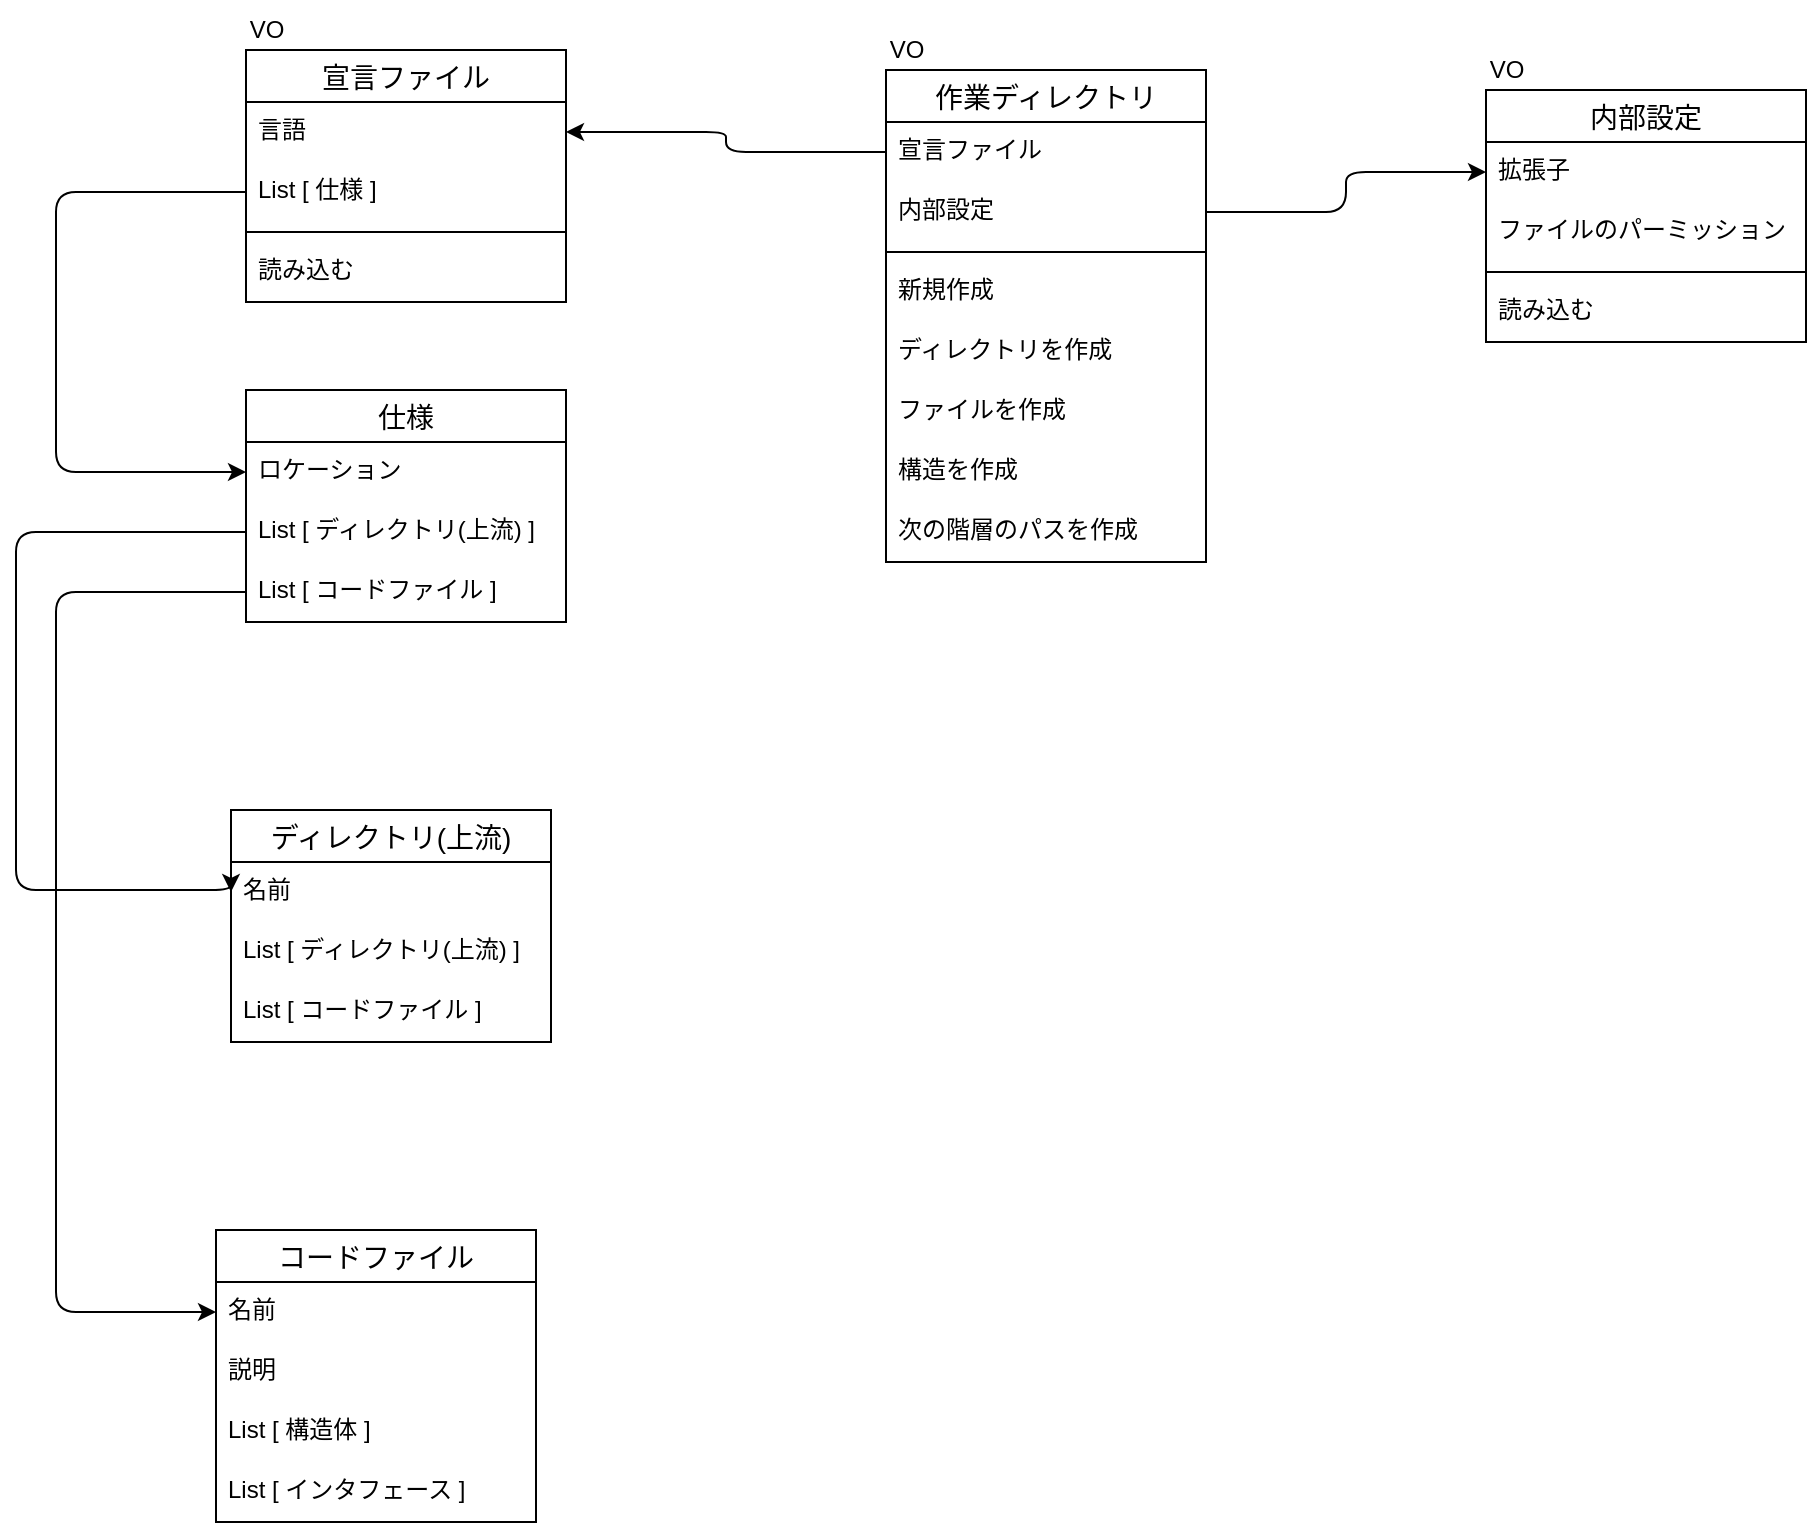 <mxfile>
    <diagram id="kT0wu9G17ROt3hs-nvtx" name="ドメインモデル図">
        <mxGraphModel dx="1186" dy="796" grid="1" gridSize="10" guides="1" tooltips="1" connect="1" arrows="1" fold="1" page="1" pageScale="1" pageWidth="1169" pageHeight="827" math="0" shadow="0">
            <root>
                <mxCell id="0"/>
                <mxCell id="1" parent="0"/>
                <mxCell id="28" value="" style="group" parent="1" vertex="1" connectable="0">
                    <mxGeometry x="110" y="30" width="175" height="136" as="geometry"/>
                </mxCell>
                <mxCell id="2" value="宣言ファイル" style="swimlane;fontStyle=0;childLayout=stackLayout;horizontal=1;startSize=26;horizontalStack=0;resizeParent=1;resizeParentMax=0;resizeLast=0;collapsible=1;marginBottom=0;align=center;fontSize=14;" parent="28" vertex="1">
                    <mxGeometry x="15" y="20" width="160" height="126" as="geometry">
                        <mxRectangle x="110" y="80" width="120" height="26" as="alternateBounds"/>
                    </mxGeometry>
                </mxCell>
                <mxCell id="3" value="言語" style="text;strokeColor=none;fillColor=none;spacingLeft=4;spacingRight=4;overflow=hidden;rotatable=0;points=[[0,0.5],[1,0.5]];portConstraint=eastwest;fontSize=12;" parent="2" vertex="1">
                    <mxGeometry y="26" width="160" height="30" as="geometry"/>
                </mxCell>
                <mxCell id="4" value="List [ 仕様 ]" style="text;strokeColor=none;fillColor=none;spacingLeft=4;spacingRight=4;overflow=hidden;rotatable=0;points=[[0,0.5],[1,0.5]];portConstraint=eastwest;fontSize=12;" parent="2" vertex="1">
                    <mxGeometry y="56" width="160" height="30" as="geometry"/>
                </mxCell>
                <mxCell id="55" value="" style="line;strokeWidth=1;rotatable=0;dashed=0;labelPosition=right;align=left;verticalAlign=middle;spacingTop=0;spacingLeft=6;points=[];portConstraint=eastwest;strokeColor=default;" parent="2" vertex="1">
                    <mxGeometry y="86" width="160" height="10" as="geometry"/>
                </mxCell>
                <mxCell id="26" value="読み込む" style="text;strokeColor=none;fillColor=none;spacingLeft=4;spacingRight=4;overflow=hidden;rotatable=0;points=[[0,0.5],[1,0.5]];portConstraint=eastwest;fontSize=12;" parent="2" vertex="1">
                    <mxGeometry y="96" width="160" height="30" as="geometry"/>
                </mxCell>
                <mxCell id="12" value="VO" style="text;html=1;align=center;verticalAlign=middle;resizable=0;points=[];autosize=1;strokeColor=none;fillColor=none;" parent="28" vertex="1">
                    <mxGeometry x="5" y="-5" width="40" height="30" as="geometry"/>
                </mxCell>
                <mxCell id="29" value="" style="group" parent="1" vertex="1" connectable="0">
                    <mxGeometry x="730" y="50" width="175" height="106" as="geometry"/>
                </mxCell>
                <mxCell id="6" value="内部設定" style="swimlane;fontStyle=0;childLayout=stackLayout;horizontal=1;startSize=26;horizontalStack=0;resizeParent=1;resizeParentMax=0;resizeLast=0;collapsible=1;marginBottom=0;align=center;fontSize=14;" parent="29" vertex="1">
                    <mxGeometry x="15" y="20" width="160" height="126" as="geometry"/>
                </mxCell>
                <mxCell id="7" value="拡張子" style="text;strokeColor=none;fillColor=none;spacingLeft=4;spacingRight=4;overflow=hidden;rotatable=0;points=[[0,0.5],[1,0.5]];portConstraint=eastwest;fontSize=12;" parent="6" vertex="1">
                    <mxGeometry y="26" width="160" height="30" as="geometry"/>
                </mxCell>
                <mxCell id="ndp-r-EOxIUelFEFgcls-85" value="ファイルのパーミッション" style="text;strokeColor=none;fillColor=none;spacingLeft=4;spacingRight=4;overflow=hidden;rotatable=0;points=[[0,0.5],[1,0.5]];portConstraint=eastwest;fontSize=12;" vertex="1" parent="6">
                    <mxGeometry y="56" width="160" height="30" as="geometry"/>
                </mxCell>
                <mxCell id="56" value="" style="line;strokeWidth=1;rotatable=0;dashed=0;labelPosition=right;align=left;verticalAlign=middle;spacingTop=0;spacingLeft=6;points=[];portConstraint=eastwest;strokeColor=default;" parent="6" vertex="1">
                    <mxGeometry y="86" width="160" height="10" as="geometry"/>
                </mxCell>
                <mxCell id="27" value="読み込む" style="text;strokeColor=none;fillColor=none;spacingLeft=4;spacingRight=4;overflow=hidden;rotatable=0;points=[[0,0.5],[1,0.5]];portConstraint=eastwest;fontSize=12;" parent="6" vertex="1">
                    <mxGeometry y="96" width="160" height="30" as="geometry"/>
                </mxCell>
                <mxCell id="13" value="VO" style="text;html=1;align=center;verticalAlign=middle;resizable=0;points=[];autosize=1;strokeColor=none;fillColor=none;" parent="29" vertex="1">
                    <mxGeometry x="5" y="-5" width="40" height="30" as="geometry"/>
                </mxCell>
                <mxCell id="32" value="仕様" style="swimlane;fontStyle=0;childLayout=stackLayout;horizontal=1;startSize=26;horizontalStack=0;resizeParent=1;resizeParentMax=0;resizeLast=0;collapsible=1;marginBottom=0;align=center;fontSize=14;" parent="1" vertex="1">
                    <mxGeometry x="125" y="220" width="160" height="116" as="geometry"/>
                </mxCell>
                <mxCell id="33" value="ロケーション" style="text;strokeColor=none;fillColor=none;spacingLeft=4;spacingRight=4;overflow=hidden;rotatable=0;points=[[0,0.5],[1,0.5]];portConstraint=eastwest;fontSize=12;" parent="32" vertex="1">
                    <mxGeometry y="26" width="160" height="30" as="geometry"/>
                </mxCell>
                <mxCell id="35" value="List [ ディレクトリ(上流) ]" style="text;strokeColor=none;fillColor=none;spacingLeft=4;spacingRight=4;overflow=hidden;rotatable=0;points=[[0,0.5],[1,0.5]];portConstraint=eastwest;fontSize=12;" parent="32" vertex="1">
                    <mxGeometry y="56" width="160" height="30" as="geometry"/>
                </mxCell>
                <mxCell id="36" value="List [ コードファイル ]" style="text;strokeColor=none;fillColor=none;spacingLeft=4;spacingRight=4;overflow=hidden;rotatable=0;points=[[0,0.5],[1,0.5]];portConstraint=eastwest;fontSize=12;" parent="32" vertex="1">
                    <mxGeometry y="86" width="160" height="30" as="geometry"/>
                </mxCell>
                <mxCell id="38" value="ディレクトリ(上流)" style="swimlane;fontStyle=0;childLayout=stackLayout;horizontal=1;startSize=26;horizontalStack=0;resizeParent=1;resizeParentMax=0;resizeLast=0;collapsible=1;marginBottom=0;align=center;fontSize=14;" parent="1" vertex="1">
                    <mxGeometry x="117.5" y="430" width="160" height="116" as="geometry"/>
                </mxCell>
                <mxCell id="39" value="名前" style="text;strokeColor=none;fillColor=none;spacingLeft=4;spacingRight=4;overflow=hidden;rotatable=0;points=[[0,0.5],[1,0.5]];portConstraint=eastwest;fontSize=12;" parent="38" vertex="1">
                    <mxGeometry y="26" width="160" height="30" as="geometry"/>
                </mxCell>
                <mxCell id="40" value="List [ ディレクトリ(上流) ]" style="text;strokeColor=none;fillColor=none;spacingLeft=4;spacingRight=4;overflow=hidden;rotatable=0;points=[[0,0.5],[1,0.5]];portConstraint=eastwest;fontSize=12;" parent="38" vertex="1">
                    <mxGeometry y="56" width="160" height="30" as="geometry"/>
                </mxCell>
                <mxCell id="41" value="List [ コードファイル ]" style="text;strokeColor=none;fillColor=none;spacingLeft=4;spacingRight=4;overflow=hidden;rotatable=0;points=[[0,0.5],[1,0.5]];portConstraint=eastwest;fontSize=12;" parent="38" vertex="1">
                    <mxGeometry y="86" width="160" height="30" as="geometry"/>
                </mxCell>
                <mxCell id="42" value="コードファイル" style="swimlane;fontStyle=0;childLayout=stackLayout;horizontal=1;startSize=26;horizontalStack=0;resizeParent=1;resizeParentMax=0;resizeLast=0;collapsible=1;marginBottom=0;align=center;fontSize=14;" parent="1" vertex="1">
                    <mxGeometry x="110" y="640" width="160" height="146" as="geometry"/>
                </mxCell>
                <mxCell id="43" value="名前" style="text;strokeColor=none;fillColor=none;spacingLeft=4;spacingRight=4;overflow=hidden;rotatable=0;points=[[0,0.5],[1,0.5]];portConstraint=eastwest;fontSize=12;" parent="42" vertex="1">
                    <mxGeometry y="26" width="160" height="30" as="geometry"/>
                </mxCell>
                <mxCell id="46" value="説明" style="text;strokeColor=none;fillColor=none;spacingLeft=4;spacingRight=4;overflow=hidden;rotatable=0;points=[[0,0.5],[1,0.5]];portConstraint=eastwest;fontSize=12;" parent="42" vertex="1">
                    <mxGeometry y="56" width="160" height="30" as="geometry"/>
                </mxCell>
                <mxCell id="45" value="List [ 構造体 ]" style="text;strokeColor=none;fillColor=none;spacingLeft=4;spacingRight=4;overflow=hidden;rotatable=0;points=[[0,0.5],[1,0.5]];portConstraint=eastwest;fontSize=12;" parent="42" vertex="1">
                    <mxGeometry y="86" width="160" height="30" as="geometry"/>
                </mxCell>
                <mxCell id="48" value="List [ インタフェース ]" style="text;strokeColor=none;fillColor=none;spacingLeft=4;spacingRight=4;overflow=hidden;rotatable=0;points=[[0,0.5],[1,0.5]];portConstraint=eastwest;fontSize=12;" parent="42" vertex="1">
                    <mxGeometry y="116" width="160" height="30" as="geometry"/>
                </mxCell>
                <mxCell id="57" style="edgeStyle=orthogonalEdgeStyle;html=1;elbow=vertical;entryX=0;entryY=0.5;entryDx=0;entryDy=0;" edge="1" parent="1" source="4" target="33">
                    <mxGeometry relative="1" as="geometry">
                        <mxPoint x="100" y="230" as="targetPoint"/>
                        <Array as="points">
                            <mxPoint x="30" y="121"/>
                            <mxPoint x="30" y="261"/>
                        </Array>
                    </mxGeometry>
                </mxCell>
                <mxCell id="58" style="edgeStyle=orthogonalEdgeStyle;html=1;elbow=vertical;entryX=0;entryY=0.5;entryDx=0;entryDy=0;" edge="1" parent="1" source="35" target="39">
                    <mxGeometry relative="1" as="geometry">
                        <mxPoint x="117" y="470" as="targetPoint"/>
                        <Array as="points">
                            <mxPoint x="10" y="291"/>
                            <mxPoint x="10" y="470"/>
                        </Array>
                    </mxGeometry>
                </mxCell>
                <mxCell id="59" style="edgeStyle=orthogonalEdgeStyle;html=1;entryX=0;entryY=0.5;entryDx=0;entryDy=0;elbow=vertical;" edge="1" parent="1" source="36" target="43">
                    <mxGeometry relative="1" as="geometry">
                        <Array as="points">
                            <mxPoint x="30" y="321"/>
                            <mxPoint x="30" y="681"/>
                        </Array>
                    </mxGeometry>
                </mxCell>
                <mxCell id="66" value="" style="group" vertex="1" connectable="0" parent="1">
                    <mxGeometry x="430" y="40" width="175" height="146" as="geometry"/>
                </mxCell>
                <mxCell id="60" value="作業ディレクトリ" style="swimlane;fontStyle=0;childLayout=stackLayout;horizontal=1;startSize=26;horizontalStack=0;resizeParent=1;resizeParentMax=0;resizeLast=0;collapsible=1;marginBottom=0;align=center;fontSize=14;strokeColor=default;" vertex="1" parent="66">
                    <mxGeometry x="15" y="20" width="160" height="246" as="geometry"/>
                </mxCell>
                <mxCell id="74" value="宣言ファイル" style="text;strokeColor=none;fillColor=none;spacingLeft=4;spacingRight=4;overflow=hidden;rotatable=0;points=[[0,0.5],[1,0.5]];portConstraint=eastwest;fontSize=12;" vertex="1" parent="60">
                    <mxGeometry y="26" width="160" height="30" as="geometry"/>
                </mxCell>
                <mxCell id="75" value="内部設定" style="text;strokeColor=none;fillColor=none;spacingLeft=4;spacingRight=4;overflow=hidden;rotatable=0;points=[[0,0.5],[1,0.5]];portConstraint=eastwest;fontSize=12;" vertex="1" parent="60">
                    <mxGeometry y="56" width="160" height="30" as="geometry"/>
                </mxCell>
                <mxCell id="64" value="" style="line;strokeWidth=1;rotatable=0;dashed=0;labelPosition=right;align=left;verticalAlign=middle;spacingTop=0;spacingLeft=6;points=[];portConstraint=eastwest;" vertex="1" parent="60">
                    <mxGeometry y="86" width="160" height="10" as="geometry"/>
                </mxCell>
                <mxCell id="72" value="新規作成" style="text;strokeColor=none;fillColor=none;spacingLeft=4;spacingRight=4;overflow=hidden;rotatable=0;points=[[0,0.5],[1,0.5]];portConstraint=eastwest;fontSize=12;" vertex="1" parent="60">
                    <mxGeometry y="96" width="160" height="30" as="geometry"/>
                </mxCell>
                <mxCell id="68" value="ディレクトリを作成" style="text;strokeColor=none;fillColor=none;spacingLeft=4;spacingRight=4;overflow=hidden;rotatable=0;points=[[0,0.5],[1,0.5]];portConstraint=eastwest;fontSize=12;" vertex="1" parent="60">
                    <mxGeometry y="126" width="160" height="30" as="geometry"/>
                </mxCell>
                <mxCell id="83" value="ファイルを作成" style="text;strokeColor=none;fillColor=none;spacingLeft=4;spacingRight=4;overflow=hidden;rotatable=0;points=[[0,0.5],[1,0.5]];portConstraint=eastwest;fontSize=12;" vertex="1" parent="60">
                    <mxGeometry y="156" width="160" height="30" as="geometry"/>
                </mxCell>
                <mxCell id="84" value="構造を作成" style="text;strokeColor=none;fillColor=none;spacingLeft=4;spacingRight=4;overflow=hidden;rotatable=0;points=[[0,0.5],[1,0.5]];portConstraint=eastwest;fontSize=12;" vertex="1" parent="60">
                    <mxGeometry y="186" width="160" height="30" as="geometry"/>
                </mxCell>
                <mxCell id="85" value="次の階層のパスを作成" style="text;strokeColor=none;fillColor=none;spacingLeft=4;spacingRight=4;overflow=hidden;rotatable=0;points=[[0,0.5],[1,0.5]];portConstraint=eastwest;fontSize=12;" vertex="1" parent="60">
                    <mxGeometry y="216" width="160" height="30" as="geometry"/>
                </mxCell>
                <mxCell id="65" value="VO" style="text;html=1;align=center;verticalAlign=middle;resizable=0;points=[];autosize=1;strokeColor=none;fillColor=none;" vertex="1" parent="66">
                    <mxGeometry x="10" width="30" height="20" as="geometry"/>
                </mxCell>
                <mxCell id="76" style="edgeStyle=orthogonalEdgeStyle;html=1;entryX=1;entryY=0.5;entryDx=0;entryDy=0;elbow=vertical;" edge="1" parent="1" source="74" target="3">
                    <mxGeometry relative="1" as="geometry"/>
                </mxCell>
                <mxCell id="77" style="edgeStyle=orthogonalEdgeStyle;html=1;entryX=0;entryY=0.5;entryDx=0;entryDy=0;elbow=vertical;" edge="1" parent="1" source="75" target="7">
                    <mxGeometry relative="1" as="geometry"/>
                </mxCell>
            </root>
        </mxGraphModel>
    </diagram>
    <diagram id="lJgYJSzApgeUoH3veTt3" name="ユースケース図">
        <mxGraphModel dx="1186" dy="796" grid="1" gridSize="10" guides="1" tooltips="1" connect="1" arrows="1" fold="1" page="1" pageScale="1" pageWidth="1169" pageHeight="827" math="0" shadow="0">
            <root>
                <mxCell id="yq96X2p6qOmYv4Fnt1Zl-0"/>
                <mxCell id="yq96X2p6qOmYv4Fnt1Zl-1" parent="yq96X2p6qOmYv4Fnt1Zl-0"/>
                <mxCell id="C8429b0-WLenaRzvI3H1-6" value="" style="group" vertex="1" connectable="0" parent="yq96X2p6qOmYv4Fnt1Zl-1">
                    <mxGeometry x="90" y="60" width="590" height="250" as="geometry"/>
                </mxCell>
                <mxCell id="-BHMg_X2u0oh4px56tQd-0" value="" style="rounded=1;whiteSpace=wrap;html=1;strokeColor=#d79b00;fillColor=#ffe6cc;" vertex="1" parent="C8429b0-WLenaRzvI3H1-6">
                    <mxGeometry x="210" width="360" height="190" as="geometry"/>
                </mxCell>
                <mxCell id="-BHMg_X2u0oh4px56tQd-1" value="UC層の処理" style="rounded=1;whiteSpace=wrap;html=1;strokeColor=#d6b656;fillColor=#fff2cc;" vertex="1" parent="C8429b0-WLenaRzvI3H1-6">
                    <mxGeometry x="230" y="20" width="80" height="30" as="geometry"/>
                </mxCell>
                <mxCell id="-BHMg_X2u0oh4px56tQd-2" value="作業ディレクトリに&lt;br&gt;ディレクトリを作成する" style="rounded=1;whiteSpace=wrap;html=1;strokeColor=#82b366;fillColor=#d5e8d4;" vertex="1" parent="C8429b0-WLenaRzvI3H1-6">
                    <mxGeometry width="120" height="60" as="geometry"/>
                </mxCell>
                <mxCell id="C8429b0-WLenaRzvI3H1-0" value="宣言&lt;br&gt;&amp;amp;&lt;br&gt;内部設定" style="shape=note;whiteSpace=wrap;html=1;backgroundOutline=1;darkOpacity=0.05;strokeColor=default;" vertex="1" parent="C8429b0-WLenaRzvI3H1-6">
                    <mxGeometry x="10" y="80" width="80" height="100" as="geometry"/>
                </mxCell>
                <mxCell id="C8429b0-WLenaRzvI3H1-2" value="ディレクトリを作成する" style="rounded=1;whiteSpace=wrap;html=1;strokeColor=default;" vertex="1" parent="C8429b0-WLenaRzvI3H1-6">
                    <mxGeometry x="310" y="90" width="120" height="60" as="geometry"/>
                </mxCell>
                <mxCell id="C8429b0-WLenaRzvI3H1-5" style="edgeStyle=orthogonalEdgeStyle;html=1;entryX=0;entryY=0.5;entryDx=0;entryDy=0;elbow=vertical;" edge="1" parent="C8429b0-WLenaRzvI3H1-6" source="C8429b0-WLenaRzvI3H1-0" target="C8429b0-WLenaRzvI3H1-2">
                    <mxGeometry relative="1" as="geometry"/>
                </mxCell>
                <mxCell id="C8429b0-WLenaRzvI3H1-4" value="まだディレクトリが存在していない必要がある" style="shape=callout;whiteSpace=wrap;html=1;perimeter=calloutPerimeter;strokeColor=#6c8ebf;fillColor=#dae8fc;size=30;position=0.25;position2=0.17;" vertex="1" parent="C8429b0-WLenaRzvI3H1-6">
                    <mxGeometry x="430" y="30" width="120" height="80" as="geometry"/>
                </mxCell>
                <mxCell id="C8429b0-WLenaRzvI3H1-7" value="" style="group" vertex="1" connectable="0" parent="yq96X2p6qOmYv4Fnt1Zl-1">
                    <mxGeometry x="90" y="300" width="590" height="250" as="geometry"/>
                </mxCell>
                <mxCell id="C8429b0-WLenaRzvI3H1-8" value="" style="rounded=1;whiteSpace=wrap;html=1;strokeColor=#d79b00;fillColor=#ffe6cc;" vertex="1" parent="C8429b0-WLenaRzvI3H1-7">
                    <mxGeometry x="210" width="360" height="190" as="geometry"/>
                </mxCell>
                <mxCell id="C8429b0-WLenaRzvI3H1-9" value="UC層の処理" style="rounded=1;whiteSpace=wrap;html=1;strokeColor=#d6b656;fillColor=#fff2cc;" vertex="1" parent="C8429b0-WLenaRzvI3H1-7">
                    <mxGeometry x="230" y="20" width="80" height="30" as="geometry"/>
                </mxCell>
                <mxCell id="C8429b0-WLenaRzvI3H1-10" value="作業ディレクトリに&lt;br&gt;ファイルを作成する" style="rounded=1;whiteSpace=wrap;html=1;strokeColor=#82b366;fillColor=#d5e8d4;" vertex="1" parent="C8429b0-WLenaRzvI3H1-7">
                    <mxGeometry width="120" height="60" as="geometry"/>
                </mxCell>
                <mxCell id="C8429b0-WLenaRzvI3H1-11" value="宣言&lt;br&gt;&amp;amp;&lt;br&gt;内部設定" style="shape=note;whiteSpace=wrap;html=1;backgroundOutline=1;darkOpacity=0.05;strokeColor=default;" vertex="1" parent="C8429b0-WLenaRzvI3H1-7">
                    <mxGeometry x="10" y="80" width="80" height="100" as="geometry"/>
                </mxCell>
                <mxCell id="C8429b0-WLenaRzvI3H1-12" value="ファイルを作成する" style="rounded=1;whiteSpace=wrap;html=1;strokeColor=default;" vertex="1" parent="C8429b0-WLenaRzvI3H1-7">
                    <mxGeometry x="310" y="90" width="120" height="60" as="geometry"/>
                </mxCell>
                <mxCell id="C8429b0-WLenaRzvI3H1-13" style="edgeStyle=orthogonalEdgeStyle;html=1;entryX=0;entryY=0.5;entryDx=0;entryDy=0;elbow=vertical;" edge="1" parent="C8429b0-WLenaRzvI3H1-7" source="C8429b0-WLenaRzvI3H1-11" target="C8429b0-WLenaRzvI3H1-12">
                    <mxGeometry relative="1" as="geometry"/>
                </mxCell>
                <mxCell id="C8429b0-WLenaRzvI3H1-14" value="まだファイルが存在していない必要がある" style="shape=callout;whiteSpace=wrap;html=1;perimeter=calloutPerimeter;strokeColor=#6c8ebf;fillColor=#dae8fc;size=30;position=0.25;position2=0.17;" vertex="1" parent="C8429b0-WLenaRzvI3H1-7">
                    <mxGeometry x="430" y="30" width="120" height="80" as="geometry"/>
                </mxCell>
                <mxCell id="6V9MVWFa751PaMcVNo1D-0" value="" style="group" vertex="1" connectable="0" parent="yq96X2p6qOmYv4Fnt1Zl-1">
                    <mxGeometry x="80" y="590" width="590" height="250" as="geometry"/>
                </mxCell>
                <mxCell id="6V9MVWFa751PaMcVNo1D-1" value="" style="rounded=1;whiteSpace=wrap;html=1;strokeColor=#d79b00;fillColor=#ffe6cc;" vertex="1" parent="6V9MVWFa751PaMcVNo1D-0">
                    <mxGeometry x="210" width="360" height="190" as="geometry"/>
                </mxCell>
                <mxCell id="6V9MVWFa751PaMcVNo1D-2" value="UC層の処理" style="rounded=1;whiteSpace=wrap;html=1;strokeColor=#d6b656;fillColor=#fff2cc;" vertex="1" parent="6V9MVWFa751PaMcVNo1D-0">
                    <mxGeometry x="230" y="20" width="80" height="30" as="geometry"/>
                </mxCell>
                <mxCell id="6V9MVWFa751PaMcVNo1D-3" value="構造を作成する" style="rounded=1;whiteSpace=wrap;html=1;strokeColor=#82b366;fillColor=#d5e8d4;" vertex="1" parent="6V9MVWFa751PaMcVNo1D-0">
                    <mxGeometry width="120" height="60" as="geometry"/>
                </mxCell>
                <mxCell id="6V9MVWFa751PaMcVNo1D-4" value="宣言&lt;br&gt;&amp;amp;&lt;br&gt;内部設定" style="shape=note;whiteSpace=wrap;html=1;backgroundOutline=1;darkOpacity=0.05;strokeColor=default;" vertex="1" parent="6V9MVWFa751PaMcVNo1D-0">
                    <mxGeometry x="10" y="80" width="80" height="100" as="geometry"/>
                </mxCell>
                <mxCell id="6V9MVWFa751PaMcVNo1D-5" value="ディレクトリ構造を作る" style="rounded=1;whiteSpace=wrap;html=1;strokeColor=default;" vertex="1" parent="6V9MVWFa751PaMcVNo1D-0">
                    <mxGeometry x="310" y="90" width="120" height="60" as="geometry"/>
                </mxCell>
                <mxCell id="6V9MVWFa751PaMcVNo1D-6" style="edgeStyle=orthogonalEdgeStyle;html=1;entryX=0;entryY=0.5;entryDx=0;entryDy=0;elbow=vertical;" edge="1" parent="6V9MVWFa751PaMcVNo1D-0" source="6V9MVWFa751PaMcVNo1D-4" target="6V9MVWFa751PaMcVNo1D-5">
                    <mxGeometry relative="1" as="geometry"/>
                </mxCell>
                <mxCell id="6V9MVWFa751PaMcVNo1D-7" value="再帰処理" style="shape=callout;whiteSpace=wrap;html=1;perimeter=calloutPerimeter;strokeColor=#6c8ebf;fillColor=#dae8fc;size=30;position=0.25;position2=0.17;" vertex="1" parent="6V9MVWFa751PaMcVNo1D-0">
                    <mxGeometry x="430" y="30" width="120" height="80" as="geometry"/>
                </mxCell>
            </root>
        </mxGraphModel>
    </diagram>
</mxfile>